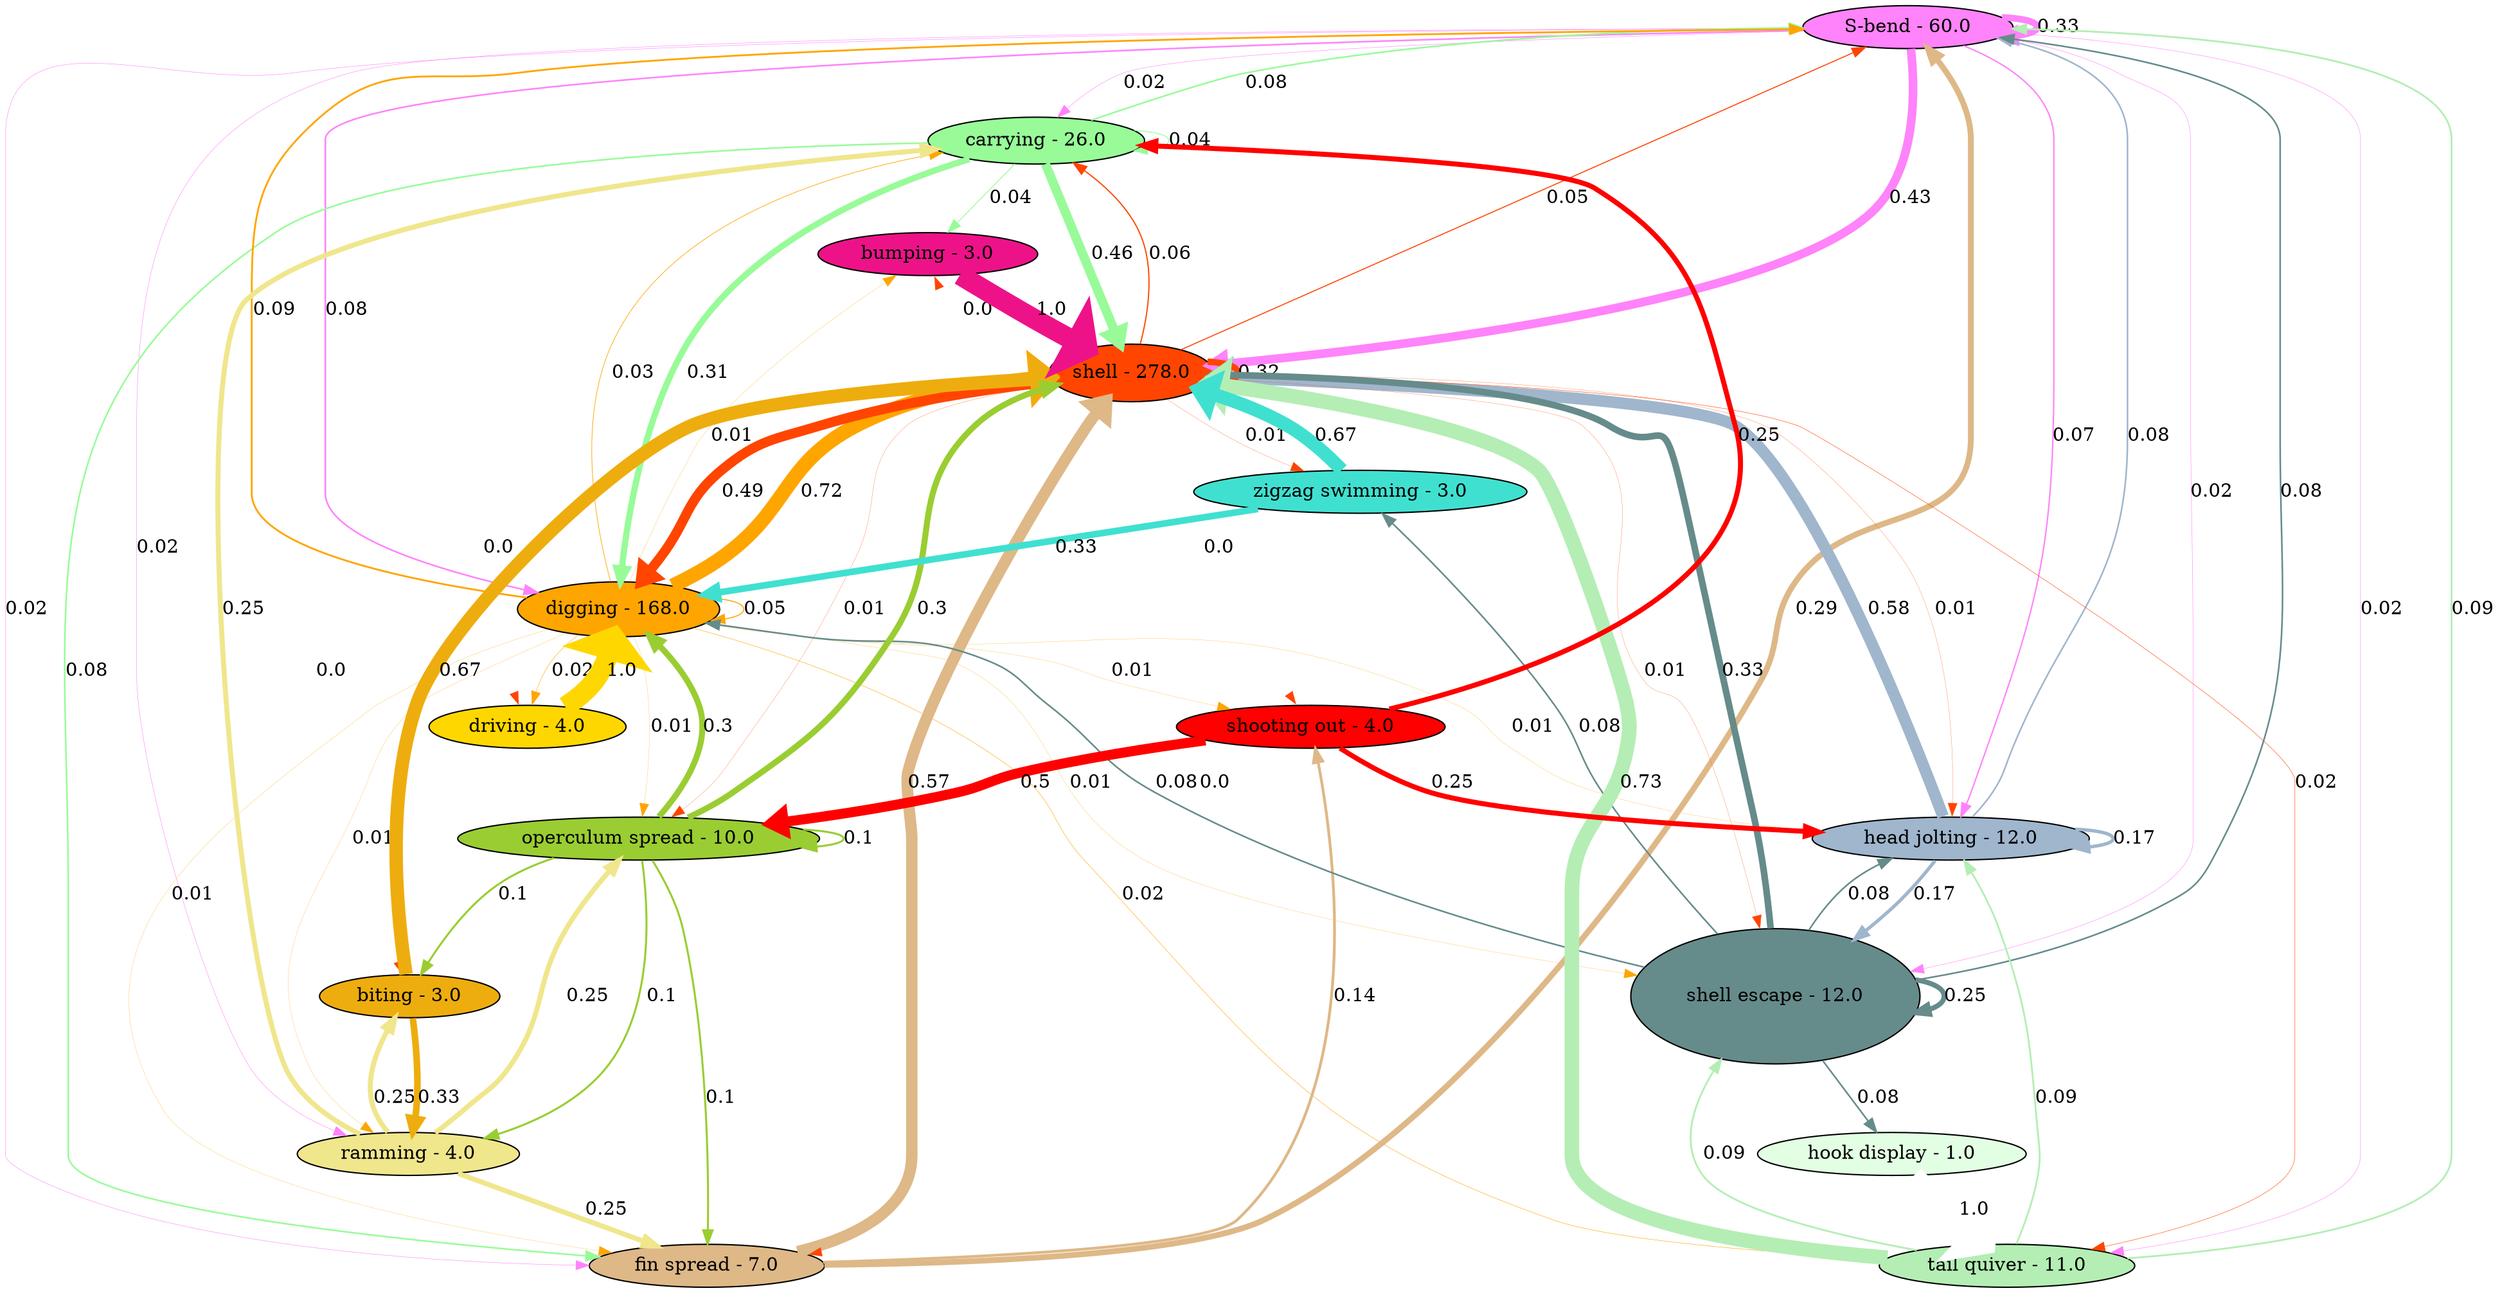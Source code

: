 digraph  {
"S-bend - 60.0" [avg_time="0.2669536991815751", fillcolor=orchid1, height="0.3737351788542051", style=filled, width="0.8008610975447252"];
"carrying - 26.0" [avg_time="0.34686343353003635", fillcolor=palegreen, height="0.48560880694205083", style=filled, width="1.0405903005901092"];
"digging - 168.0" [avg_time="0.4031997096457622", fillcolor=orange1, height="0.5644795935040671", style=filled, width="1.2095991289372865"];
"fin spread - 7.0" [avg_time="0.23679169298054104", fillcolor=burlywood, height="0.3315083701727574", style=filled, width="0.7103750789416231"];
"head jolting - 12.0" [avg_time="0.09360339381870111", fillcolor=slategray3, height="0.13104475134618154", style=filled, width="0.28081018145610337"];
"ramming - 4.0" [avg_time="0.14514359102643298", fillcolor=khaki, height="0.20320102743700616", style=filled, width="0.43543077307929895"];
"shell - 278.0" [avg_time="0.43027880003702385", fillcolor=orangered1, height="0.6023903200518334", style=filled, width="1.2908364001110715"];
"shell escape - 12.0" [avg_time="1.0", fillcolor=paleturquoise4, height="1.4", style=filled, width="3.0"];
"tail quiver - 11.0" [avg_time="0.2113718181313052", fillcolor=darkseagreen2, height="0.2959205453838273", style=filled, width="0.6341154543939156"];
"biting - 3.0" [avg_time="0.14055220740293464", fillcolor=darkgoldenrod2, height="0.19677309036410848", style=filled, width="0.42165662220880396"];
"bumping - 3.0" [avg_time="0.14055220740293464", fillcolor=deeppink2, height="0.19677309036410848", style=filled, width="0.42165662220880396"];
"driving - 4.0" [avg_time="0.2621054467832531", fillcolor=gold, height="0.3669476254965543", style=filled, width="0.7863163403497593"];
"operculum spread - 10.0" [avg_time="0.27331432526797456", fillcolor=yellowgreen, height="0.3826400553751644", style=filled, width="0.8199429758039236"];
"shooting out - 4.0" [avg_time="0.17148367983726093", fillcolor=red, height="0.2400771517721653", style=filled, width="0.5144510395117827"];
"hook display - 1.0" [avg_time="0.2555337922283336", fillcolor="0.3333333333333333 0.11268654046883095 1", height="0.357747309119667", style=filled, width="0.7666013766850008"];
"zigzag swimming - 3.0" [avg_time="0.28569579842936765", fillcolor=turquoise, height="0.3999741178011147", style=filled, width="0.857087395288103"];
"S-bend - 60.0" -> "S-bend - 60.0"  [color=orchid1, label="0.33", penwidth="4.95"];
"S-bend - 60.0" -> "carrying - 26.0"  [color=orchid1, label="0.02", penwidth="0.3"];
"S-bend - 60.0" -> "digging - 168.0"  [color=orchid1, label="0.08", penwidth="1.2"];
"S-bend - 60.0" -> "fin spread - 7.0"  [color=orchid1, label="0.02", penwidth="0.3"];
"S-bend - 60.0" -> "head jolting - 12.0"  [color=orchid1, label="0.07", penwidth="1.05"];
"S-bend - 60.0" -> "ramming - 4.0"  [color=orchid1, label="0.02", penwidth="0.3"];
"S-bend - 60.0" -> "shell - 278.0"  [color=orchid1, label="0.43", penwidth="6.45"];
"S-bend - 60.0" -> "shell escape - 12.0"  [color=orchid1, label="0.02", penwidth="0.3"];
"S-bend - 60.0" -> "tail quiver - 11.0"  [color=orchid1, label="0.02", penwidth="0.3"];
"carrying - 26.0" -> "S-bend - 60.0"  [color=palegreen, label="0.08", penwidth="1.2"];
"carrying - 26.0" -> "bumping - 3.0"  [color=palegreen, label="0.04", penwidth="0.6"];
"carrying - 26.0" -> "carrying - 26.0"  [color=palegreen, label="0.04", penwidth="0.6"];
"carrying - 26.0" -> "digging - 168.0"  [color=palegreen, label="0.31", penwidth="4.6499999999999995"];
"carrying - 26.0" -> "fin spread - 7.0"  [color=palegreen, label="0.08", penwidth="1.2"];
"carrying - 26.0" -> "shell - 278.0"  [color=palegreen, label="0.46", penwidth="6.9"];
"digging - 168.0" -> "S-bend - 60.0"  [color=orange1, label="0.09", penwidth="1.35"];
"digging - 168.0" -> "bumping - 3.0"  [color=orange1, label="0.01", penwidth="0.15"];
"digging - 168.0" -> "carrying - 26.0"  [color=orange1, label="0.03", penwidth="0.44999999999999996"];
"digging - 168.0" -> "digging - 168.0"  [color=orange1, label="0.05", penwidth="0.7500000000000001"];
"digging - 168.0" -> "driving - 4.0"  [color=orange1, label="0.02", penwidth="0.3"];
"digging - 168.0" -> "fin spread - 7.0"  [color=orange1, label="0.01", penwidth="0.15"];
"digging - 168.0" -> "head jolting - 12.0"  [color=orange1, label="0.01", penwidth="0.15"];
"digging - 168.0" -> "operculum spread - 10.0"  [color=orange1, label="0.01", penwidth="0.15"];
"digging - 168.0" -> "ramming - 4.0"  [color=orange1, label="0.01", penwidth="0.15"];
"digging - 168.0" -> "shell - 278.0"  [color=orange1, label="0.72", penwidth="10.8"];
"digging - 168.0" -> "shell escape - 12.0"  [color=orange1, label="0.01", penwidth="0.15"];
"digging - 168.0" -> "shooting out - 4.0"  [color=orange1, label="0.01", penwidth="0.15"];
"digging - 168.0" -> "tail quiver - 11.0"  [color=orange1, label="0.02", penwidth="0.3"];
"fin spread - 7.0" -> "S-bend - 60.0"  [color=burlywood, label="0.29", penwidth="4.35"];
"fin spread - 7.0" -> "shell - 278.0"  [color=burlywood, label="0.57", penwidth="8.55"];
"fin spread - 7.0" -> "shooting out - 4.0"  [color=burlywood, label="0.14", penwidth="2.1"];
"head jolting - 12.0" -> "S-bend - 60.0"  [color=slategray3, label="0.08", penwidth="1.2"];
"head jolting - 12.0" -> "head jolting - 12.0"  [color=slategray3, label="0.17", penwidth="2.55"];
"head jolting - 12.0" -> "shell - 278.0"  [color=slategray3, label="0.58", penwidth="8.7"];
"head jolting - 12.0" -> "shell escape - 12.0"  [color=slategray3, label="0.17", penwidth="2.55"];
"ramming - 4.0" -> "biting - 3.0"  [color=khaki, label="0.25", penwidth="3.75"];
"ramming - 4.0" -> "carrying - 26.0"  [color=khaki, label="0.25", penwidth="3.75"];
"ramming - 4.0" -> "fin spread - 7.0"  [color=khaki, label="0.25", penwidth="3.75"];
"ramming - 4.0" -> "operculum spread - 10.0"  [color=khaki, label="0.25", penwidth="3.75"];
"shell - 278.0" -> "S-bend - 60.0"  [color=orangered1, label="0.05", penwidth="0.7500000000000001"];
"shell - 278.0" -> "biting - 3.0"  [color=orangered1, label="0.0", penwidth="0.0"];
"shell - 278.0" -> "bumping - 3.0"  [color=orangered1, label="0.0", penwidth="0.0"];
"shell - 278.0" -> "carrying - 26.0"  [color=orangered1, label="0.06", penwidth="0.8999999999999999"];
"shell - 278.0" -> "digging - 168.0"  [color=orangered1, label="0.49", penwidth="7.35"];
"shell - 278.0" -> "driving - 4.0"  [color=orangered1, label="0.0", penwidth="0.0"];
"shell - 278.0" -> "fin spread - 7.0"  [color=orangered1, label="0.0", penwidth="0.0"];
"shell - 278.0" -> "head jolting - 12.0"  [color=orangered1, label="0.01", penwidth="0.15"];
"shell - 278.0" -> "operculum spread - 10.0"  [color=orangered1, label="0.01", penwidth="0.15"];
"shell - 278.0" -> "shell - 278.0"  [color=orangered1, label="0.32", penwidth="4.8"];
"shell - 278.0" -> "shell escape - 12.0"  [color=orangered1, label="0.01", penwidth="0.15"];
"shell - 278.0" -> "shooting out - 4.0"  [color=orangered1, label="0.0", penwidth="0.0"];
"shell - 278.0" -> "tail quiver - 11.0"  [color=orangered1, label="0.02", penwidth="0.3"];
"shell - 278.0" -> "zigzag swimming - 3.0"  [color=orangered1, label="0.01", penwidth="0.15"];
"shell escape - 12.0" -> "S-bend - 60.0"  [color=paleturquoise4, label="0.08", penwidth="1.2"];
"shell escape - 12.0" -> "digging - 168.0"  [color=paleturquoise4, label="0.08", penwidth="1.2"];
"shell escape - 12.0" -> "head jolting - 12.0"  [color=paleturquoise4, label="0.08", penwidth="1.2"];
"shell escape - 12.0" -> "hook display - 1.0"  [color=paleturquoise4, label="0.08", penwidth="1.2"];
"shell escape - 12.0" -> "shell - 278.0"  [color=paleturquoise4, label="0.33", penwidth="4.95"];
"shell escape - 12.0" -> "shell escape - 12.0"  [color=paleturquoise4, label="0.25", penwidth="3.75"];
"shell escape - 12.0" -> "zigzag swimming - 3.0"  [color=paleturquoise4, label="0.08", penwidth="1.2"];
"tail quiver - 11.0" -> "S-bend - 60.0"  [color=darkseagreen2, label="0.09", penwidth="1.35"];
"tail quiver - 11.0" -> "head jolting - 12.0"  [color=darkseagreen2, label="0.09", penwidth="1.35"];
"tail quiver - 11.0" -> "shell - 278.0"  [color=darkseagreen2, label="0.73", penwidth="10.95"];
"tail quiver - 11.0" -> "shell escape - 12.0"  [color=darkseagreen2, label="0.09", penwidth="1.35"];
"biting - 3.0" -> "ramming - 4.0"  [color=darkgoldenrod2, label="0.33", penwidth="4.95"];
"biting - 3.0" -> "shell - 278.0"  [color=darkgoldenrod2, label="0.67", penwidth="10.05"];
"bumping - 3.0" -> "shell - 278.0"  [color=deeppink2, label="1.0", penwidth="15.0"];
"driving - 4.0" -> "digging - 168.0"  [color=gold, label="1.0", penwidth="15.0"];
"operculum spread - 10.0" -> "biting - 3.0"  [color=yellowgreen, label="0.1", penwidth="1.5000000000000002"];
"operculum spread - 10.0" -> "digging - 168.0"  [color=yellowgreen, label="0.3", penwidth="4.5"];
"operculum spread - 10.0" -> "fin spread - 7.0"  [color=yellowgreen, label="0.1", penwidth="1.5000000000000002"];
"operculum spread - 10.0" -> "operculum spread - 10.0"  [color=yellowgreen, label="0.1", penwidth="1.5000000000000002"];
"operculum spread - 10.0" -> "ramming - 4.0"  [color=yellowgreen, label="0.1", penwidth="1.5000000000000002"];
"operculum spread - 10.0" -> "shell - 278.0"  [color=yellowgreen, label="0.3", penwidth="4.5"];
"shooting out - 4.0" -> "carrying - 26.0"  [color=red, label="0.25", penwidth="3.75"];
"shooting out - 4.0" -> "head jolting - 12.0"  [color=red, label="0.25", penwidth="3.75"];
"shooting out - 4.0" -> "operculum spread - 10.0"  [color=red, label="0.5", penwidth="7.5"];
"hook display - 1.0" -> "tail quiver - 11.0"  [color=white, label="1.0", penwidth="15.0"];
"zigzag swimming - 3.0" -> "digging - 168.0"  [color=turquoise, label="0.33", penwidth="4.95"];
"zigzag swimming - 3.0" -> "shell - 278.0"  [color=turquoise, label="0.67", penwidth="10.05"];
}
